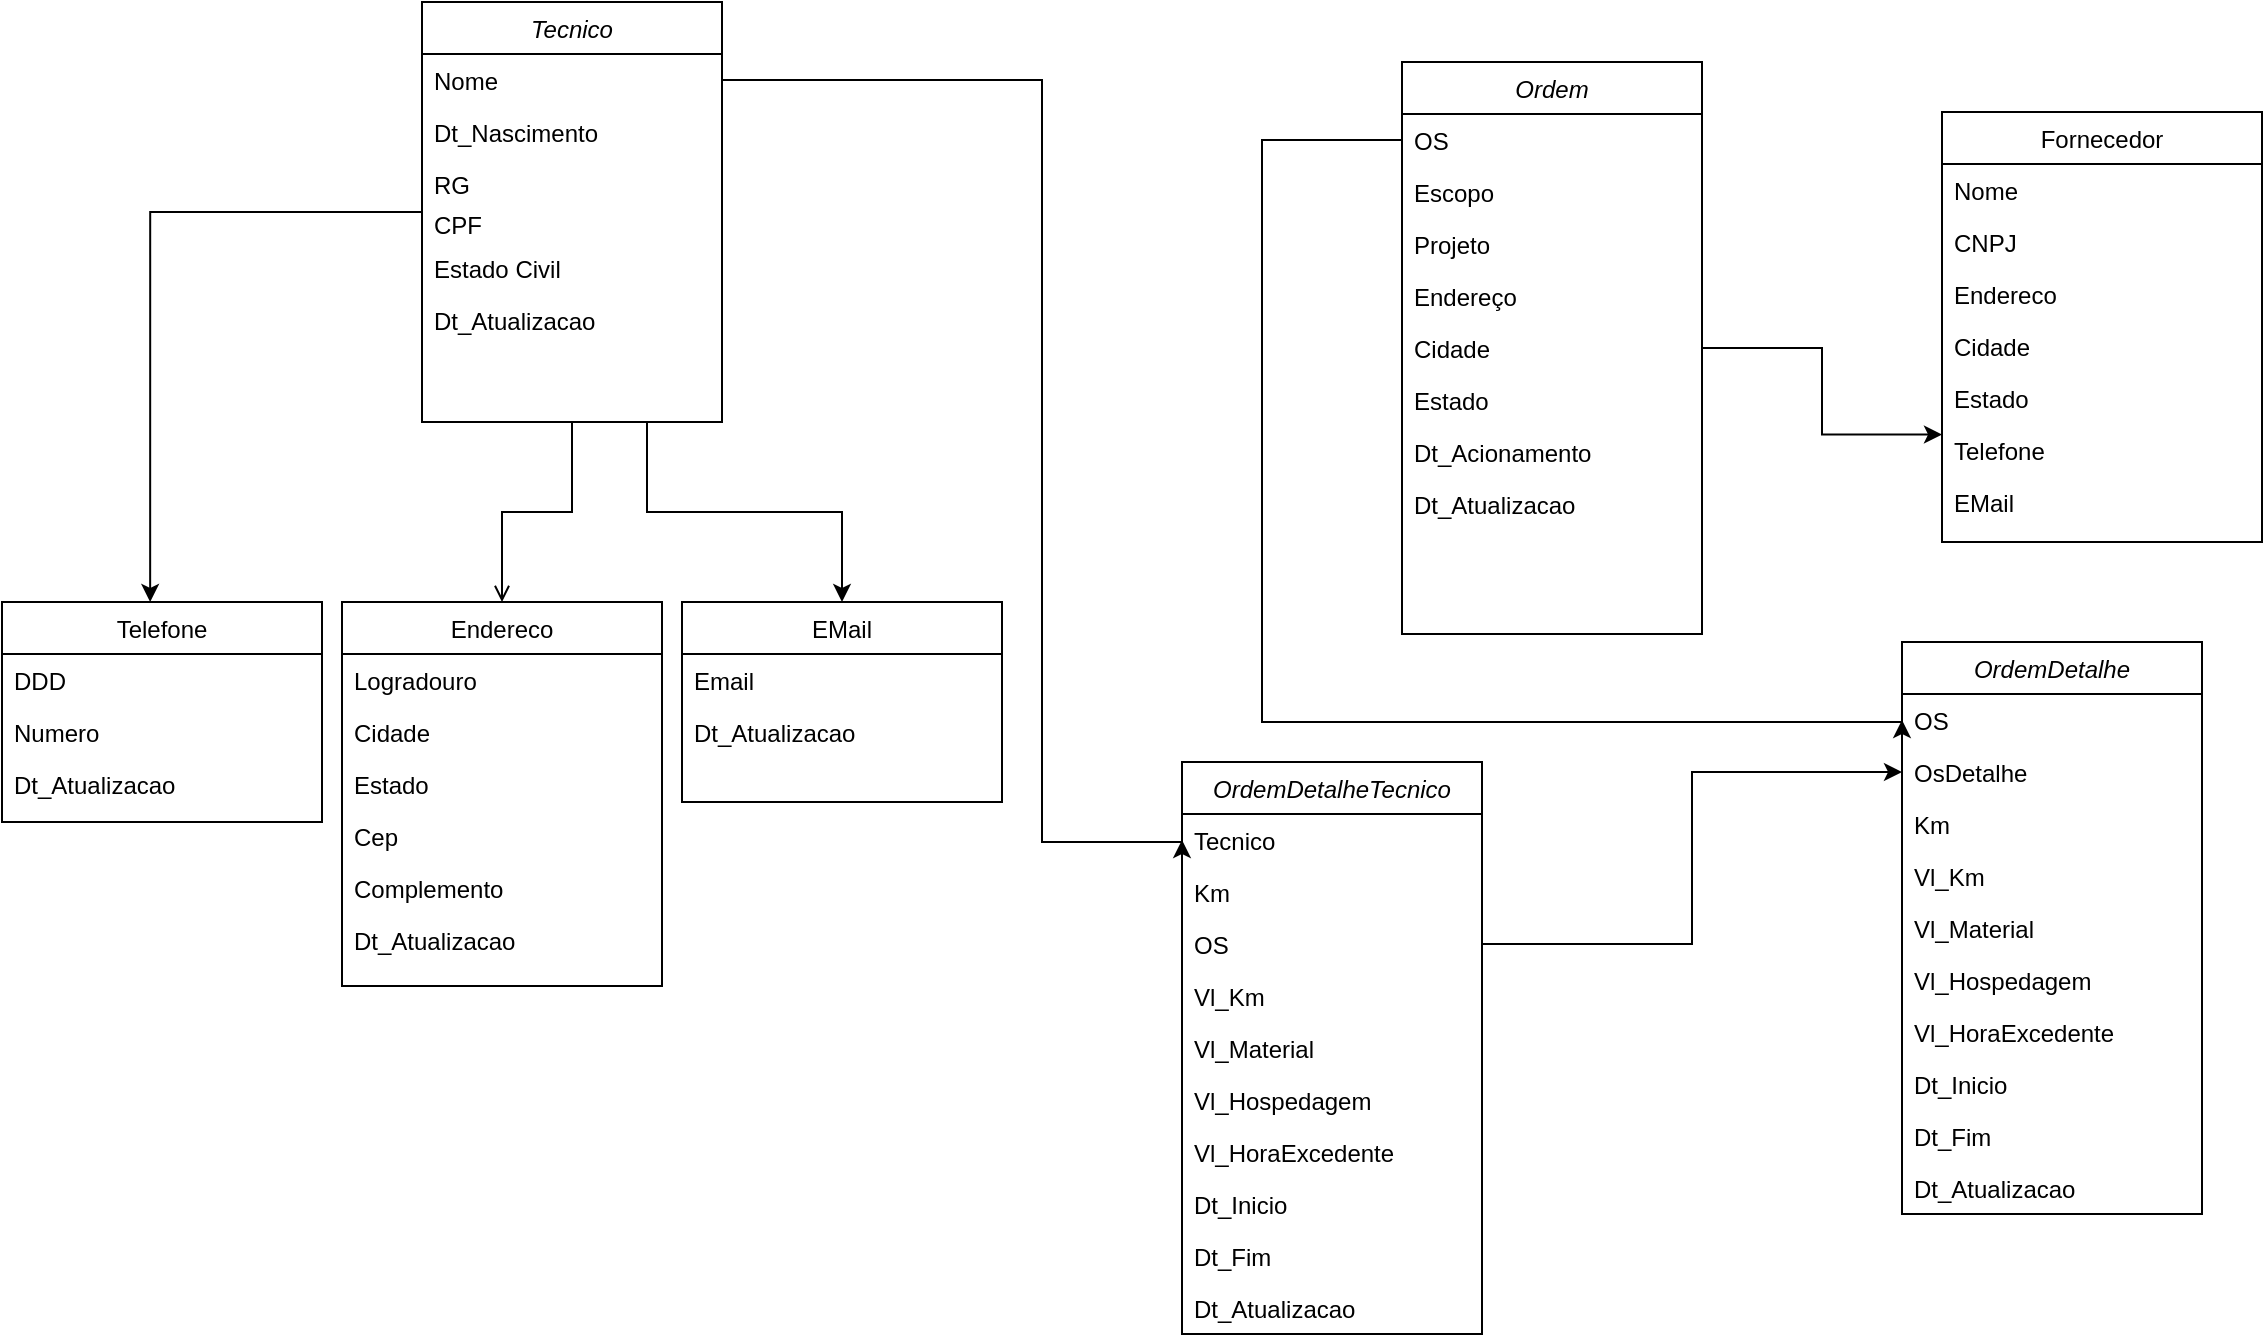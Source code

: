 <mxfile version="20.3.0" type="device"><diagram id="C5RBs43oDa-KdzZeNtuy" name="Classe"><mxGraphModel dx="1422" dy="786" grid="1" gridSize="10" guides="1" tooltips="1" connect="1" arrows="1" fold="1" page="1" pageScale="1" pageWidth="827" pageHeight="1169" math="0" shadow="0"><root><mxCell id="WIyWlLk6GJQsqaUBKTNV-0"/><mxCell id="WIyWlLk6GJQsqaUBKTNV-1" parent="WIyWlLk6GJQsqaUBKTNV-0"/><mxCell id="LqX_n_wRu5Xqyafo31yA-14" style="edgeStyle=orthogonalEdgeStyle;rounded=0;orthogonalLoop=1;jettySize=auto;html=1;entryX=0.463;entryY=0;entryDx=0;entryDy=0;entryPerimeter=0;" parent="WIyWlLk6GJQsqaUBKTNV-1" source="zkfFHV4jXpPFQw0GAbJ--0" target="LqX_n_wRu5Xqyafo31yA-3" edge="1"><mxGeometry relative="1" as="geometry"/></mxCell><mxCell id="LqX_n_wRu5Xqyafo31yA-22" style="edgeStyle=orthogonalEdgeStyle;rounded=0;orthogonalLoop=1;jettySize=auto;html=1;exitX=0.75;exitY=1;exitDx=0;exitDy=0;" parent="WIyWlLk6GJQsqaUBKTNV-1" source="zkfFHV4jXpPFQw0GAbJ--0" target="LqX_n_wRu5Xqyafo31yA-15" edge="1"><mxGeometry relative="1" as="geometry"/></mxCell><mxCell id="zkfFHV4jXpPFQw0GAbJ--0" value="Tecnico" style="swimlane;fontStyle=2;align=center;verticalAlign=top;childLayout=stackLayout;horizontal=1;startSize=26;horizontalStack=0;resizeParent=1;resizeLast=0;collapsible=1;marginBottom=0;rounded=0;shadow=0;strokeWidth=1;" parent="WIyWlLk6GJQsqaUBKTNV-1" vertex="1"><mxGeometry x="230" y="50" width="150" height="210" as="geometry"><mxRectangle x="230" y="140" width="160" height="26" as="alternateBounds"/></mxGeometry></mxCell><mxCell id="zkfFHV4jXpPFQw0GAbJ--1" value="Nome" style="text;align=left;verticalAlign=top;spacingLeft=4;spacingRight=4;overflow=hidden;rotatable=0;points=[[0,0.5],[1,0.5]];portConstraint=eastwest;" parent="zkfFHV4jXpPFQw0GAbJ--0" vertex="1"><mxGeometry y="26" width="150" height="26" as="geometry"/></mxCell><mxCell id="zkfFHV4jXpPFQw0GAbJ--2" value="Dt_Nascimento" style="text;align=left;verticalAlign=top;spacingLeft=4;spacingRight=4;overflow=hidden;rotatable=0;points=[[0,0.5],[1,0.5]];portConstraint=eastwest;rounded=0;shadow=0;html=0;" parent="zkfFHV4jXpPFQw0GAbJ--0" vertex="1"><mxGeometry y="52" width="150" height="26" as="geometry"/></mxCell><mxCell id="zkfFHV4jXpPFQw0GAbJ--3" value="RG" style="text;align=left;verticalAlign=top;spacingLeft=4;spacingRight=4;overflow=hidden;rotatable=0;points=[[0,0.5],[1,0.5]];portConstraint=eastwest;rounded=0;shadow=0;html=0;" parent="zkfFHV4jXpPFQw0GAbJ--0" vertex="1"><mxGeometry y="78" width="150" height="20" as="geometry"/></mxCell><mxCell id="LqX_n_wRu5Xqyafo31yA-0" value="CPF" style="text;align=left;verticalAlign=top;spacingLeft=4;spacingRight=4;overflow=hidden;rotatable=0;points=[[0,0.5],[1,0.5]];portConstraint=eastwest;rounded=0;shadow=0;html=0;" parent="zkfFHV4jXpPFQw0GAbJ--0" vertex="1"><mxGeometry y="98" width="150" height="22" as="geometry"/></mxCell><mxCell id="LqX_n_wRu5Xqyafo31yA-2" value="Estado Civil" style="text;align=left;verticalAlign=top;spacingLeft=4;spacingRight=4;overflow=hidden;rotatable=0;points=[[0,0.5],[1,0.5]];portConstraint=eastwest;rounded=0;shadow=0;html=0;" parent="zkfFHV4jXpPFQw0GAbJ--0" vertex="1"><mxGeometry y="120" width="150" height="26" as="geometry"/></mxCell><mxCell id="LqX_n_wRu5Xqyafo31yA-12" value="Dt_Atualizacao" style="text;align=left;verticalAlign=top;spacingLeft=4;spacingRight=4;overflow=hidden;rotatable=0;points=[[0,0.5],[1,0.5]];portConstraint=eastwest;rounded=0;shadow=0;html=0;" parent="zkfFHV4jXpPFQw0GAbJ--0" vertex="1"><mxGeometry y="146" width="150" height="26" as="geometry"/></mxCell><mxCell id="zkfFHV4jXpPFQw0GAbJ--17" value="Endereco" style="swimlane;fontStyle=0;align=center;verticalAlign=top;childLayout=stackLayout;horizontal=1;startSize=26;horizontalStack=0;resizeParent=1;resizeLast=0;collapsible=1;marginBottom=0;rounded=0;shadow=0;strokeWidth=1;" parent="WIyWlLk6GJQsqaUBKTNV-1" vertex="1"><mxGeometry x="190" y="350" width="160" height="192" as="geometry"><mxRectangle x="550" y="140" width="160" height="26" as="alternateBounds"/></mxGeometry></mxCell><mxCell id="zkfFHV4jXpPFQw0GAbJ--18" value="Logradouro" style="text;align=left;verticalAlign=top;spacingLeft=4;spacingRight=4;overflow=hidden;rotatable=0;points=[[0,0.5],[1,0.5]];portConstraint=eastwest;" parent="zkfFHV4jXpPFQw0GAbJ--17" vertex="1"><mxGeometry y="26" width="160" height="26" as="geometry"/></mxCell><mxCell id="zkfFHV4jXpPFQw0GAbJ--19" value="Cidade" style="text;align=left;verticalAlign=top;spacingLeft=4;spacingRight=4;overflow=hidden;rotatable=0;points=[[0,0.5],[1,0.5]];portConstraint=eastwest;rounded=0;shadow=0;html=0;" parent="zkfFHV4jXpPFQw0GAbJ--17" vertex="1"><mxGeometry y="52" width="160" height="26" as="geometry"/></mxCell><mxCell id="zkfFHV4jXpPFQw0GAbJ--20" value="Estado" style="text;align=left;verticalAlign=top;spacingLeft=4;spacingRight=4;overflow=hidden;rotatable=0;points=[[0,0.5],[1,0.5]];portConstraint=eastwest;rounded=0;shadow=0;html=0;" parent="zkfFHV4jXpPFQw0GAbJ--17" vertex="1"><mxGeometry y="78" width="160" height="26" as="geometry"/></mxCell><mxCell id="zkfFHV4jXpPFQw0GAbJ--21" value="Cep" style="text;align=left;verticalAlign=top;spacingLeft=4;spacingRight=4;overflow=hidden;rotatable=0;points=[[0,0.5],[1,0.5]];portConstraint=eastwest;rounded=0;shadow=0;html=0;" parent="zkfFHV4jXpPFQw0GAbJ--17" vertex="1"><mxGeometry y="104" width="160" height="26" as="geometry"/></mxCell><mxCell id="zkfFHV4jXpPFQw0GAbJ--22" value="Complemento" style="text;align=left;verticalAlign=top;spacingLeft=4;spacingRight=4;overflow=hidden;rotatable=0;points=[[0,0.5],[1,0.5]];portConstraint=eastwest;rounded=0;shadow=0;html=0;" parent="zkfFHV4jXpPFQw0GAbJ--17" vertex="1"><mxGeometry y="130" width="160" height="26" as="geometry"/></mxCell><mxCell id="LqX_n_wRu5Xqyafo31yA-13" value="Dt_Atualizacao" style="text;align=left;verticalAlign=top;spacingLeft=4;spacingRight=4;overflow=hidden;rotatable=0;points=[[0,0.5],[1,0.5]];portConstraint=eastwest;rounded=0;shadow=0;html=0;" parent="zkfFHV4jXpPFQw0GAbJ--17" vertex="1"><mxGeometry y="156" width="160" height="26" as="geometry"/></mxCell><mxCell id="zkfFHV4jXpPFQw0GAbJ--26" value="" style="endArrow=open;shadow=0;strokeWidth=1;rounded=0;endFill=1;edgeStyle=elbowEdgeStyle;elbow=vertical;" parent="WIyWlLk6GJQsqaUBKTNV-1" source="zkfFHV4jXpPFQw0GAbJ--0" target="zkfFHV4jXpPFQw0GAbJ--17" edge="1"><mxGeometry x="0.5" y="41" relative="1" as="geometry"><mxPoint x="380" y="192" as="sourcePoint"/><mxPoint x="540" y="192" as="targetPoint"/><mxPoint x="-40" y="32" as="offset"/></mxGeometry></mxCell><mxCell id="LqX_n_wRu5Xqyafo31yA-3" value="Telefone" style="swimlane;fontStyle=0;align=center;verticalAlign=top;childLayout=stackLayout;horizontal=1;startSize=26;horizontalStack=0;resizeParent=1;resizeLast=0;collapsible=1;marginBottom=0;rounded=0;shadow=0;strokeWidth=1;" parent="WIyWlLk6GJQsqaUBKTNV-1" vertex="1"><mxGeometry x="20" y="350" width="160" height="110" as="geometry"><mxRectangle x="550" y="140" width="160" height="26" as="alternateBounds"/></mxGeometry></mxCell><mxCell id="LqX_n_wRu5Xqyafo31yA-4" value="DDD" style="text;align=left;verticalAlign=top;spacingLeft=4;spacingRight=4;overflow=hidden;rotatable=0;points=[[0,0.5],[1,0.5]];portConstraint=eastwest;" parent="LqX_n_wRu5Xqyafo31yA-3" vertex="1"><mxGeometry y="26" width="160" height="26" as="geometry"/></mxCell><mxCell id="LqX_n_wRu5Xqyafo31yA-5" value="Numero" style="text;align=left;verticalAlign=top;spacingLeft=4;spacingRight=4;overflow=hidden;rotatable=0;points=[[0,0.5],[1,0.5]];portConstraint=eastwest;rounded=0;shadow=0;html=0;" parent="LqX_n_wRu5Xqyafo31yA-3" vertex="1"><mxGeometry y="52" width="160" height="26" as="geometry"/></mxCell><mxCell id="LqX_n_wRu5Xqyafo31yA-8" value="Dt_Atualizacao" style="text;align=left;verticalAlign=top;spacingLeft=4;spacingRight=4;overflow=hidden;rotatable=0;points=[[0,0.5],[1,0.5]];portConstraint=eastwest;rounded=0;shadow=0;html=0;" parent="LqX_n_wRu5Xqyafo31yA-3" vertex="1"><mxGeometry y="78" width="160" height="26" as="geometry"/></mxCell><mxCell id="LqX_n_wRu5Xqyafo31yA-15" value="EMail" style="swimlane;fontStyle=0;align=center;verticalAlign=top;childLayout=stackLayout;horizontal=1;startSize=26;horizontalStack=0;resizeParent=1;resizeLast=0;collapsible=1;marginBottom=0;rounded=0;shadow=0;strokeWidth=1;" parent="WIyWlLk6GJQsqaUBKTNV-1" vertex="1"><mxGeometry x="360" y="350" width="160" height="100" as="geometry"><mxRectangle x="550" y="140" width="160" height="26" as="alternateBounds"/></mxGeometry></mxCell><mxCell id="LqX_n_wRu5Xqyafo31yA-16" value="Email" style="text;align=left;verticalAlign=top;spacingLeft=4;spacingRight=4;overflow=hidden;rotatable=0;points=[[0,0.5],[1,0.5]];portConstraint=eastwest;" parent="LqX_n_wRu5Xqyafo31yA-15" vertex="1"><mxGeometry y="26" width="160" height="26" as="geometry"/></mxCell><mxCell id="LqX_n_wRu5Xqyafo31yA-18" value="Dt_Atualizacao" style="text;align=left;verticalAlign=top;spacingLeft=4;spacingRight=4;overflow=hidden;rotatable=0;points=[[0,0.5],[1,0.5]];portConstraint=eastwest;rounded=0;shadow=0;html=0;" parent="LqX_n_wRu5Xqyafo31yA-15" vertex="1"><mxGeometry y="52" width="160" height="26" as="geometry"/></mxCell><mxCell id="LqX_n_wRu5Xqyafo31yA-47" style="edgeStyle=orthogonalEdgeStyle;rounded=0;orthogonalLoop=1;jettySize=auto;html=1;entryX=0;entryY=0.75;entryDx=0;entryDy=0;" parent="WIyWlLk6GJQsqaUBKTNV-1" source="LqX_n_wRu5Xqyafo31yA-23" target="LqX_n_wRu5Xqyafo31yA-40" edge="1"><mxGeometry relative="1" as="geometry"/></mxCell><mxCell id="LqX_n_wRu5Xqyafo31yA-23" value="Ordem" style="swimlane;fontStyle=2;align=center;verticalAlign=top;childLayout=stackLayout;horizontal=1;startSize=26;horizontalStack=0;resizeParent=1;resizeLast=0;collapsible=1;marginBottom=0;rounded=0;shadow=0;strokeWidth=1;" parent="WIyWlLk6GJQsqaUBKTNV-1" vertex="1"><mxGeometry x="720" y="80" width="150" height="286" as="geometry"><mxRectangle x="230" y="140" width="160" height="26" as="alternateBounds"/></mxGeometry></mxCell><mxCell id="LqX_n_wRu5Xqyafo31yA-24" value="OS" style="text;align=left;verticalAlign=top;spacingLeft=4;spacingRight=4;overflow=hidden;rotatable=0;points=[[0,0.5],[1,0.5]];portConstraint=eastwest;" parent="LqX_n_wRu5Xqyafo31yA-23" vertex="1"><mxGeometry y="26" width="150" height="26" as="geometry"/></mxCell><mxCell id="LqX_n_wRu5Xqyafo31yA-32" value="Escopo" style="text;align=left;verticalAlign=top;spacingLeft=4;spacingRight=4;overflow=hidden;rotatable=0;points=[[0,0.5],[1,0.5]];portConstraint=eastwest;" parent="LqX_n_wRu5Xqyafo31yA-23" vertex="1"><mxGeometry y="52" width="150" height="26" as="geometry"/></mxCell><mxCell id="7NZve-2R4PR8bO1ewTu9-14" value="Projeto" style="text;align=left;verticalAlign=top;spacingLeft=4;spacingRight=4;overflow=hidden;rotatable=0;points=[[0,0.5],[1,0.5]];portConstraint=eastwest;" vertex="1" parent="LqX_n_wRu5Xqyafo31yA-23"><mxGeometry y="78" width="150" height="26" as="geometry"/></mxCell><mxCell id="LqX_n_wRu5Xqyafo31yA-33" value="Endereço" style="text;align=left;verticalAlign=top;spacingLeft=4;spacingRight=4;overflow=hidden;rotatable=0;points=[[0,0.5],[1,0.5]];portConstraint=eastwest;" parent="LqX_n_wRu5Xqyafo31yA-23" vertex="1"><mxGeometry y="104" width="150" height="26" as="geometry"/></mxCell><mxCell id="LqX_n_wRu5Xqyafo31yA-38" value="Cidade" style="text;align=left;verticalAlign=top;spacingLeft=4;spacingRight=4;overflow=hidden;rotatable=0;points=[[0,0.5],[1,0.5]];portConstraint=eastwest;" parent="LqX_n_wRu5Xqyafo31yA-23" vertex="1"><mxGeometry y="130" width="150" height="26" as="geometry"/></mxCell><mxCell id="LqX_n_wRu5Xqyafo31yA-34" value="Estado" style="text;align=left;verticalAlign=top;spacingLeft=4;spacingRight=4;overflow=hidden;rotatable=0;points=[[0,0.5],[1,0.5]];portConstraint=eastwest;" parent="LqX_n_wRu5Xqyafo31yA-23" vertex="1"><mxGeometry y="156" width="150" height="26" as="geometry"/></mxCell><mxCell id="LqX_n_wRu5Xqyafo31yA-37" value="Dt_Acionamento" style="text;align=left;verticalAlign=top;spacingLeft=4;spacingRight=4;overflow=hidden;rotatable=0;points=[[0,0.5],[1,0.5]];portConstraint=eastwest;" parent="LqX_n_wRu5Xqyafo31yA-23" vertex="1"><mxGeometry y="182" width="150" height="26" as="geometry"/></mxCell><mxCell id="LqX_n_wRu5Xqyafo31yA-39" value="Dt_Atualizacao" style="text;align=left;verticalAlign=top;spacingLeft=4;spacingRight=4;overflow=hidden;rotatable=0;points=[[0,0.5],[1,0.5]];portConstraint=eastwest;" parent="LqX_n_wRu5Xqyafo31yA-23" vertex="1"><mxGeometry y="208" width="150" height="26" as="geometry"/></mxCell><mxCell id="LqX_n_wRu5Xqyafo31yA-40" value="Fornecedor" style="swimlane;fontStyle=0;align=center;verticalAlign=top;childLayout=stackLayout;horizontal=1;startSize=26;horizontalStack=0;resizeParent=1;resizeLast=0;collapsible=1;marginBottom=0;rounded=0;shadow=0;strokeWidth=1;" parent="WIyWlLk6GJQsqaUBKTNV-1" vertex="1"><mxGeometry x="990" y="105" width="160" height="215" as="geometry"><mxRectangle x="550" y="140" width="160" height="26" as="alternateBounds"/></mxGeometry></mxCell><mxCell id="LqX_n_wRu5Xqyafo31yA-43" value="Nome" style="text;align=left;verticalAlign=top;spacingLeft=4;spacingRight=4;overflow=hidden;rotatable=0;points=[[0,0.5],[1,0.5]];portConstraint=eastwest;" parent="LqX_n_wRu5Xqyafo31yA-40" vertex="1"><mxGeometry y="26" width="160" height="26" as="geometry"/></mxCell><mxCell id="LqX_n_wRu5Xqyafo31yA-41" value="CNPJ" style="text;align=left;verticalAlign=top;spacingLeft=4;spacingRight=4;overflow=hidden;rotatable=0;points=[[0,0.5],[1,0.5]];portConstraint=eastwest;" parent="LqX_n_wRu5Xqyafo31yA-40" vertex="1"><mxGeometry y="52" width="160" height="26" as="geometry"/></mxCell><mxCell id="LqX_n_wRu5Xqyafo31yA-42" value="Endereco" style="text;align=left;verticalAlign=top;spacingLeft=4;spacingRight=4;overflow=hidden;rotatable=0;points=[[0,0.5],[1,0.5]];portConstraint=eastwest;rounded=0;shadow=0;html=0;" parent="LqX_n_wRu5Xqyafo31yA-40" vertex="1"><mxGeometry y="78" width="160" height="26" as="geometry"/></mxCell><mxCell id="LqX_n_wRu5Xqyafo31yA-44" value="Cidade" style="text;align=left;verticalAlign=top;spacingLeft=4;spacingRight=4;overflow=hidden;rotatable=0;points=[[0,0.5],[1,0.5]];portConstraint=eastwest;rounded=0;shadow=0;html=0;" parent="LqX_n_wRu5Xqyafo31yA-40" vertex="1"><mxGeometry y="104" width="160" height="26" as="geometry"/></mxCell><mxCell id="LqX_n_wRu5Xqyafo31yA-45" value="Estado" style="text;align=left;verticalAlign=top;spacingLeft=4;spacingRight=4;overflow=hidden;rotatable=0;points=[[0,0.5],[1,0.5]];portConstraint=eastwest;rounded=0;shadow=0;html=0;" parent="LqX_n_wRu5Xqyafo31yA-40" vertex="1"><mxGeometry y="130" width="160" height="26" as="geometry"/></mxCell><mxCell id="7NZve-2R4PR8bO1ewTu9-0" value="Telefone" style="text;align=left;verticalAlign=top;spacingLeft=4;spacingRight=4;overflow=hidden;rotatable=0;points=[[0,0.5],[1,0.5]];portConstraint=eastwest;rounded=0;shadow=0;html=0;" vertex="1" parent="LqX_n_wRu5Xqyafo31yA-40"><mxGeometry y="156" width="160" height="26" as="geometry"/></mxCell><mxCell id="7NZve-2R4PR8bO1ewTu9-1" value="EMail" style="text;align=left;verticalAlign=top;spacingLeft=4;spacingRight=4;overflow=hidden;rotatable=0;points=[[0,0.5],[1,0.5]];portConstraint=eastwest;rounded=0;shadow=0;html=0;" vertex="1" parent="LqX_n_wRu5Xqyafo31yA-40"><mxGeometry y="182" width="160" height="26" as="geometry"/></mxCell><mxCell id="7NZve-2R4PR8bO1ewTu9-2" value="OrdemDetalhe" style="swimlane;fontStyle=2;align=center;verticalAlign=top;childLayout=stackLayout;horizontal=1;startSize=26;horizontalStack=0;resizeParent=1;resizeLast=0;collapsible=1;marginBottom=0;rounded=0;shadow=0;strokeWidth=1;" vertex="1" parent="WIyWlLk6GJQsqaUBKTNV-1"><mxGeometry x="970" y="370" width="150" height="286" as="geometry"><mxRectangle x="230" y="140" width="160" height="26" as="alternateBounds"/></mxGeometry></mxCell><mxCell id="7NZve-2R4PR8bO1ewTu9-3" value="OS" style="text;align=left;verticalAlign=top;spacingLeft=4;spacingRight=4;overflow=hidden;rotatable=0;points=[[0,0.5],[1,0.5]];portConstraint=eastwest;" vertex="1" parent="7NZve-2R4PR8bO1ewTu9-2"><mxGeometry y="26" width="150" height="26" as="geometry"/></mxCell><mxCell id="7NZve-2R4PR8bO1ewTu9-31" value="OsDetalhe" style="text;align=left;verticalAlign=top;spacingLeft=4;spacingRight=4;overflow=hidden;rotatable=0;points=[[0,0.5],[1,0.5]];portConstraint=eastwest;" vertex="1" parent="7NZve-2R4PR8bO1ewTu9-2"><mxGeometry y="52" width="150" height="26" as="geometry"/></mxCell><mxCell id="7NZve-2R4PR8bO1ewTu9-11" value="Km" style="text;align=left;verticalAlign=top;spacingLeft=4;spacingRight=4;overflow=hidden;rotatable=0;points=[[0,0.5],[1,0.5]];portConstraint=eastwest;" vertex="1" parent="7NZve-2R4PR8bO1ewTu9-2"><mxGeometry y="78" width="150" height="26" as="geometry"/></mxCell><mxCell id="7NZve-2R4PR8bO1ewTu9-9" value="Vl_Km" style="text;align=left;verticalAlign=top;spacingLeft=4;spacingRight=4;overflow=hidden;rotatable=0;points=[[0,0.5],[1,0.5]];portConstraint=eastwest;" vertex="1" parent="7NZve-2R4PR8bO1ewTu9-2"><mxGeometry y="104" width="150" height="26" as="geometry"/></mxCell><mxCell id="7NZve-2R4PR8bO1ewTu9-15" value="Vl_Material" style="text;align=left;verticalAlign=top;spacingLeft=4;spacingRight=4;overflow=hidden;rotatable=0;points=[[0,0.5],[1,0.5]];portConstraint=eastwest;" vertex="1" parent="7NZve-2R4PR8bO1ewTu9-2"><mxGeometry y="130" width="150" height="26" as="geometry"/></mxCell><mxCell id="7NZve-2R4PR8bO1ewTu9-16" value="Vl_Hospedagem" style="text;align=left;verticalAlign=top;spacingLeft=4;spacingRight=4;overflow=hidden;rotatable=0;points=[[0,0.5],[1,0.5]];portConstraint=eastwest;" vertex="1" parent="7NZve-2R4PR8bO1ewTu9-2"><mxGeometry y="156" width="150" height="26" as="geometry"/></mxCell><mxCell id="7NZve-2R4PR8bO1ewTu9-17" value="Vl_HoraExcedente" style="text;align=left;verticalAlign=top;spacingLeft=4;spacingRight=4;overflow=hidden;rotatable=0;points=[[0,0.5],[1,0.5]];portConstraint=eastwest;" vertex="1" parent="7NZve-2R4PR8bO1ewTu9-2"><mxGeometry y="182" width="150" height="26" as="geometry"/></mxCell><mxCell id="7NZve-2R4PR8bO1ewTu9-13" value="Dt_Inicio" style="text;align=left;verticalAlign=top;spacingLeft=4;spacingRight=4;overflow=hidden;rotatable=0;points=[[0,0.5],[1,0.5]];portConstraint=eastwest;" vertex="1" parent="7NZve-2R4PR8bO1ewTu9-2"><mxGeometry y="208" width="150" height="26" as="geometry"/></mxCell><mxCell id="7NZve-2R4PR8bO1ewTu9-10" value="Dt_Fim" style="text;align=left;verticalAlign=top;spacingLeft=4;spacingRight=4;overflow=hidden;rotatable=0;points=[[0,0.5],[1,0.5]];portConstraint=eastwest;" vertex="1" parent="7NZve-2R4PR8bO1ewTu9-2"><mxGeometry y="234" width="150" height="26" as="geometry"/></mxCell><mxCell id="7NZve-2R4PR8bO1ewTu9-12" value="Dt_Atualizacao" style="text;align=left;verticalAlign=top;spacingLeft=4;spacingRight=4;overflow=hidden;rotatable=0;points=[[0,0.5],[1,0.5]];portConstraint=eastwest;" vertex="1" parent="7NZve-2R4PR8bO1ewTu9-2"><mxGeometry y="260" width="150" height="26" as="geometry"/></mxCell><mxCell id="7NZve-2R4PR8bO1ewTu9-18" style="edgeStyle=orthogonalEdgeStyle;rounded=0;orthogonalLoop=1;jettySize=auto;html=1;entryX=0;entryY=0.5;entryDx=0;entryDy=0;" edge="1" parent="WIyWlLk6GJQsqaUBKTNV-1" source="LqX_n_wRu5Xqyafo31yA-24" target="7NZve-2R4PR8bO1ewTu9-3"><mxGeometry relative="1" as="geometry"><Array as="points"><mxPoint x="650" y="119"/><mxPoint x="650" y="410"/></Array></mxGeometry></mxCell><mxCell id="7NZve-2R4PR8bO1ewTu9-19" value="OrdemDetalheTecnico" style="swimlane;fontStyle=2;align=center;verticalAlign=top;childLayout=stackLayout;horizontal=1;startSize=26;horizontalStack=0;resizeParent=1;resizeLast=0;collapsible=1;marginBottom=0;rounded=0;shadow=0;strokeWidth=1;" vertex="1" parent="WIyWlLk6GJQsqaUBKTNV-1"><mxGeometry x="610" y="430" width="150" height="286" as="geometry"><mxRectangle x="610" y="430" width="160" height="26" as="alternateBounds"/></mxGeometry></mxCell><mxCell id="7NZve-2R4PR8bO1ewTu9-21" value="Tecnico" style="text;align=left;verticalAlign=top;spacingLeft=4;spacingRight=4;overflow=hidden;rotatable=0;points=[[0,0.5],[1,0.5]];portConstraint=eastwest;rounded=0;shadow=0;html=0;" vertex="1" parent="7NZve-2R4PR8bO1ewTu9-19"><mxGeometry y="26" width="150" height="26" as="geometry"/></mxCell><mxCell id="7NZve-2R4PR8bO1ewTu9-22" value="Km" style="text;align=left;verticalAlign=top;spacingLeft=4;spacingRight=4;overflow=hidden;rotatable=0;points=[[0,0.5],[1,0.5]];portConstraint=eastwest;" vertex="1" parent="7NZve-2R4PR8bO1ewTu9-19"><mxGeometry y="52" width="150" height="26" as="geometry"/></mxCell><mxCell id="7NZve-2R4PR8bO1ewTu9-20" value="OS" style="text;align=left;verticalAlign=top;spacingLeft=4;spacingRight=4;overflow=hidden;rotatable=0;points=[[0,0.5],[1,0.5]];portConstraint=eastwest;" vertex="1" parent="7NZve-2R4PR8bO1ewTu9-19"><mxGeometry y="78" width="150" height="26" as="geometry"/></mxCell><mxCell id="7NZve-2R4PR8bO1ewTu9-23" value="Vl_Km" style="text;align=left;verticalAlign=top;spacingLeft=4;spacingRight=4;overflow=hidden;rotatable=0;points=[[0,0.5],[1,0.5]];portConstraint=eastwest;" vertex="1" parent="7NZve-2R4PR8bO1ewTu9-19"><mxGeometry y="104" width="150" height="26" as="geometry"/></mxCell><mxCell id="7NZve-2R4PR8bO1ewTu9-24" value="Vl_Material" style="text;align=left;verticalAlign=top;spacingLeft=4;spacingRight=4;overflow=hidden;rotatable=0;points=[[0,0.5],[1,0.5]];portConstraint=eastwest;" vertex="1" parent="7NZve-2R4PR8bO1ewTu9-19"><mxGeometry y="130" width="150" height="26" as="geometry"/></mxCell><mxCell id="7NZve-2R4PR8bO1ewTu9-25" value="Vl_Hospedagem" style="text;align=left;verticalAlign=top;spacingLeft=4;spacingRight=4;overflow=hidden;rotatable=0;points=[[0,0.5],[1,0.5]];portConstraint=eastwest;" vertex="1" parent="7NZve-2R4PR8bO1ewTu9-19"><mxGeometry y="156" width="150" height="26" as="geometry"/></mxCell><mxCell id="7NZve-2R4PR8bO1ewTu9-26" value="Vl_HoraExcedente" style="text;align=left;verticalAlign=top;spacingLeft=4;spacingRight=4;overflow=hidden;rotatable=0;points=[[0,0.5],[1,0.5]];portConstraint=eastwest;" vertex="1" parent="7NZve-2R4PR8bO1ewTu9-19"><mxGeometry y="182" width="150" height="26" as="geometry"/></mxCell><mxCell id="7NZve-2R4PR8bO1ewTu9-27" value="Dt_Inicio" style="text;align=left;verticalAlign=top;spacingLeft=4;spacingRight=4;overflow=hidden;rotatable=0;points=[[0,0.5],[1,0.5]];portConstraint=eastwest;" vertex="1" parent="7NZve-2R4PR8bO1ewTu9-19"><mxGeometry y="208" width="150" height="26" as="geometry"/></mxCell><mxCell id="7NZve-2R4PR8bO1ewTu9-28" value="Dt_Fim" style="text;align=left;verticalAlign=top;spacingLeft=4;spacingRight=4;overflow=hidden;rotatable=0;points=[[0,0.5],[1,0.5]];portConstraint=eastwest;" vertex="1" parent="7NZve-2R4PR8bO1ewTu9-19"><mxGeometry y="234" width="150" height="26" as="geometry"/></mxCell><mxCell id="7NZve-2R4PR8bO1ewTu9-29" value="Dt_Atualizacao" style="text;align=left;verticalAlign=top;spacingLeft=4;spacingRight=4;overflow=hidden;rotatable=0;points=[[0,0.5],[1,0.5]];portConstraint=eastwest;" vertex="1" parent="7NZve-2R4PR8bO1ewTu9-19"><mxGeometry y="260" width="150" height="26" as="geometry"/></mxCell><mxCell id="7NZve-2R4PR8bO1ewTu9-32" style="edgeStyle=orthogonalEdgeStyle;rounded=0;orthogonalLoop=1;jettySize=auto;html=1;entryX=0;entryY=0.5;entryDx=0;entryDy=0;" edge="1" parent="WIyWlLk6GJQsqaUBKTNV-1" source="7NZve-2R4PR8bO1ewTu9-20" target="7NZve-2R4PR8bO1ewTu9-31"><mxGeometry relative="1" as="geometry"/></mxCell><mxCell id="7NZve-2R4PR8bO1ewTu9-33" style="edgeStyle=orthogonalEdgeStyle;rounded=0;orthogonalLoop=1;jettySize=auto;html=1;entryX=0;entryY=0.5;entryDx=0;entryDy=0;" edge="1" parent="WIyWlLk6GJQsqaUBKTNV-1" source="zkfFHV4jXpPFQw0GAbJ--1" target="7NZve-2R4PR8bO1ewTu9-21"><mxGeometry relative="1" as="geometry"><Array as="points"><mxPoint x="540" y="89"/><mxPoint x="540" y="470"/></Array></mxGeometry></mxCell></root></mxGraphModel></diagram></mxfile>